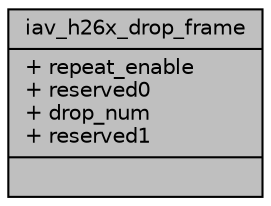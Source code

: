 digraph "iav_h26x_drop_frame"
{
 // INTERACTIVE_SVG=YES
 // LATEX_PDF_SIZE
  bgcolor="transparent";
  edge [fontname="Helvetica",fontsize="10",labelfontname="Helvetica",labelfontsize="10"];
  node [fontname="Helvetica",fontsize="10",shape=record];
  Node1 [label="{iav_h26x_drop_frame\n|+ repeat_enable\l+ reserved0\l+ drop_num\l+ reserved1\l|}",height=0.2,width=0.4,color="black", fillcolor="grey75", style="filled", fontcolor="black",tooltip=" "];
}
